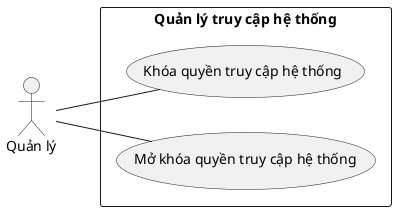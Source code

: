 @startuml QuanLyTruyCapHeThong
left to right direction

actor "Quản lý" as quanLy

rectangle "Quản lý truy cập hệ thống" {
    usecase "Khóa quyền truy cập hệ thống" as khoaQuyen
    usecase "Mở khóa quyền truy cập hệ thống" as moKhoaQuyen
}

quanLy -- khoaQuyen
quanLy -- moKhoaQuyen

@enduml
